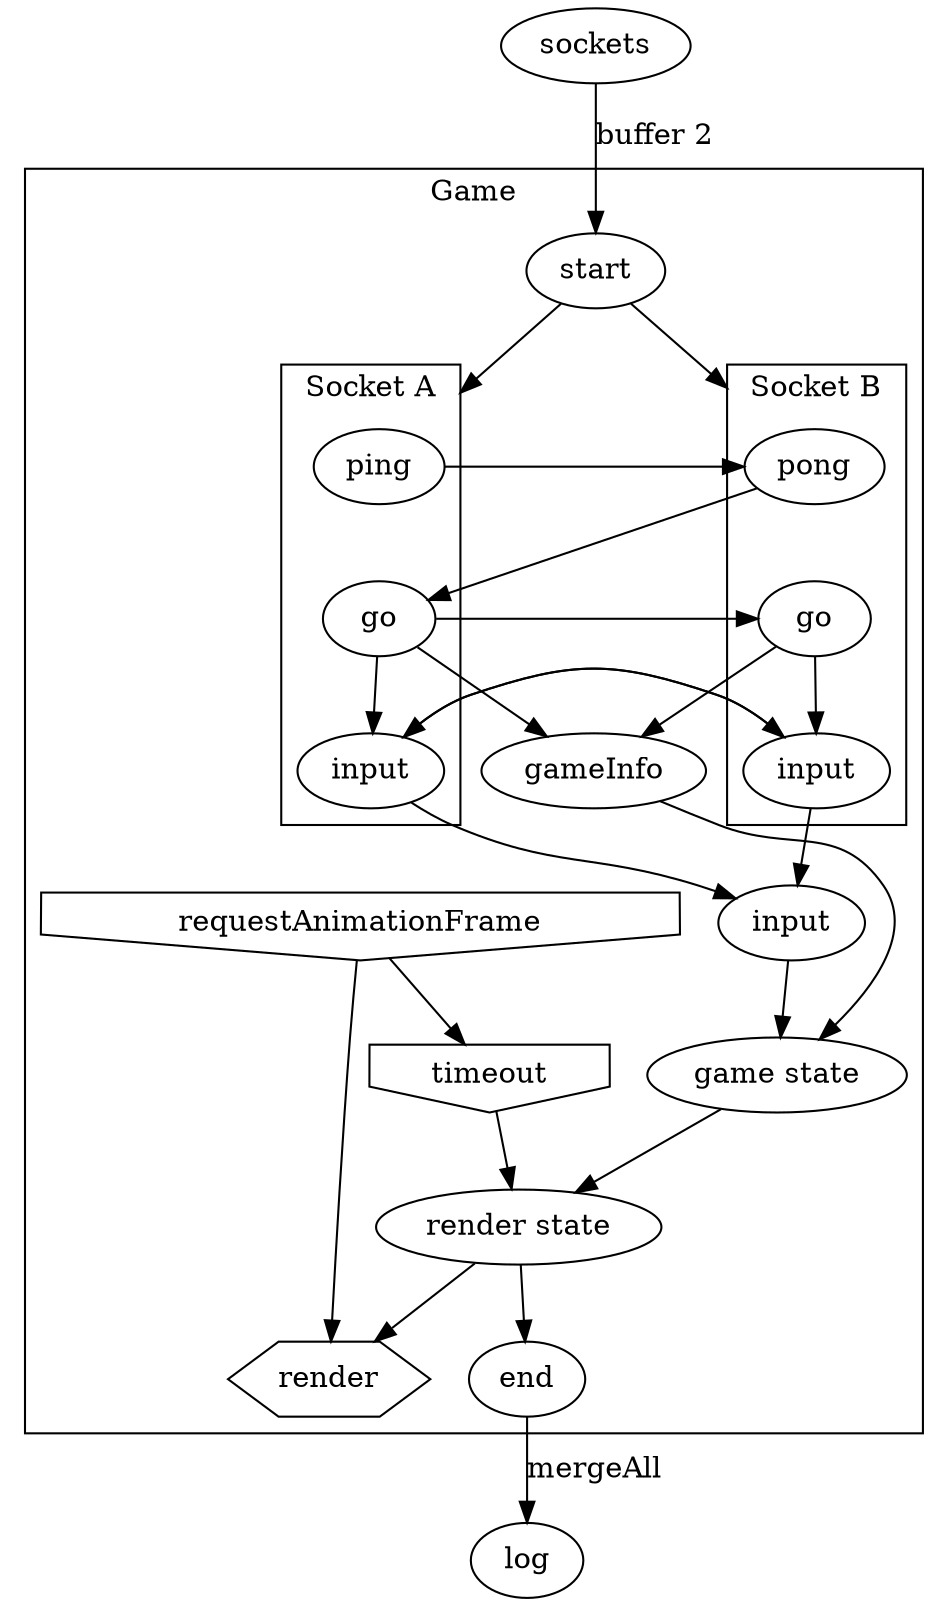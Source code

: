digraph G {
  compound=true;

  subgraph clusterGame {
    start;
    gameInfo->gameState;
    input->gameState;
    gameState->renderState;
    renderState->end;
    
    requestAnimationFrame->renderTimeout;
    requestAnimationFrame->render;
    renderTimeout->renderState;
    renderState->render;
    label = "Game";

    renderTimeout [label="timeout", shape=invhouse];
    requestAnimationFrame [shape=invhouse];
    render [shape=hexagon];
    gameState [label="game state"];
    renderState [label="render state"];

    subgraph clusterSocketA {
      ping->go [style="invis"];
      go->inputA;
      inputA [label="input"];
      label = "Socket A";
    }

    subgraph clusterSocketB {
      pong->go_b [style="invis"];
      go_b->inputB;
      go_b [label="go"];
      inputB [label="input"];
      label = "Socket B";
    }


  }

  inputA->inputB;
  inputB->inputA;
  inputA->input;
  inputB->input;

  start->ping [lhead=clusterSocketA];
  start->pong [lhead=clusterSocketB];

  ping->pong [weight=0];
  pong->go [weight=0];
  go->go_b [weight=0];

  go->gameInfo;
  go_b->gameInfo;

  sockets -> start [label="buffer 2"];
  end -> log [label="mergeAll"];
  //a -> b [label="hello", style=dashed];
  //a -> c [label="world"];
  //c -> d; b -> c; d -> a;
  //b [shape=Mdiamond, label="this is b"];
  //c [shape=polygon, sides=5, peripheries=3];
  //d [style=bold];
}

